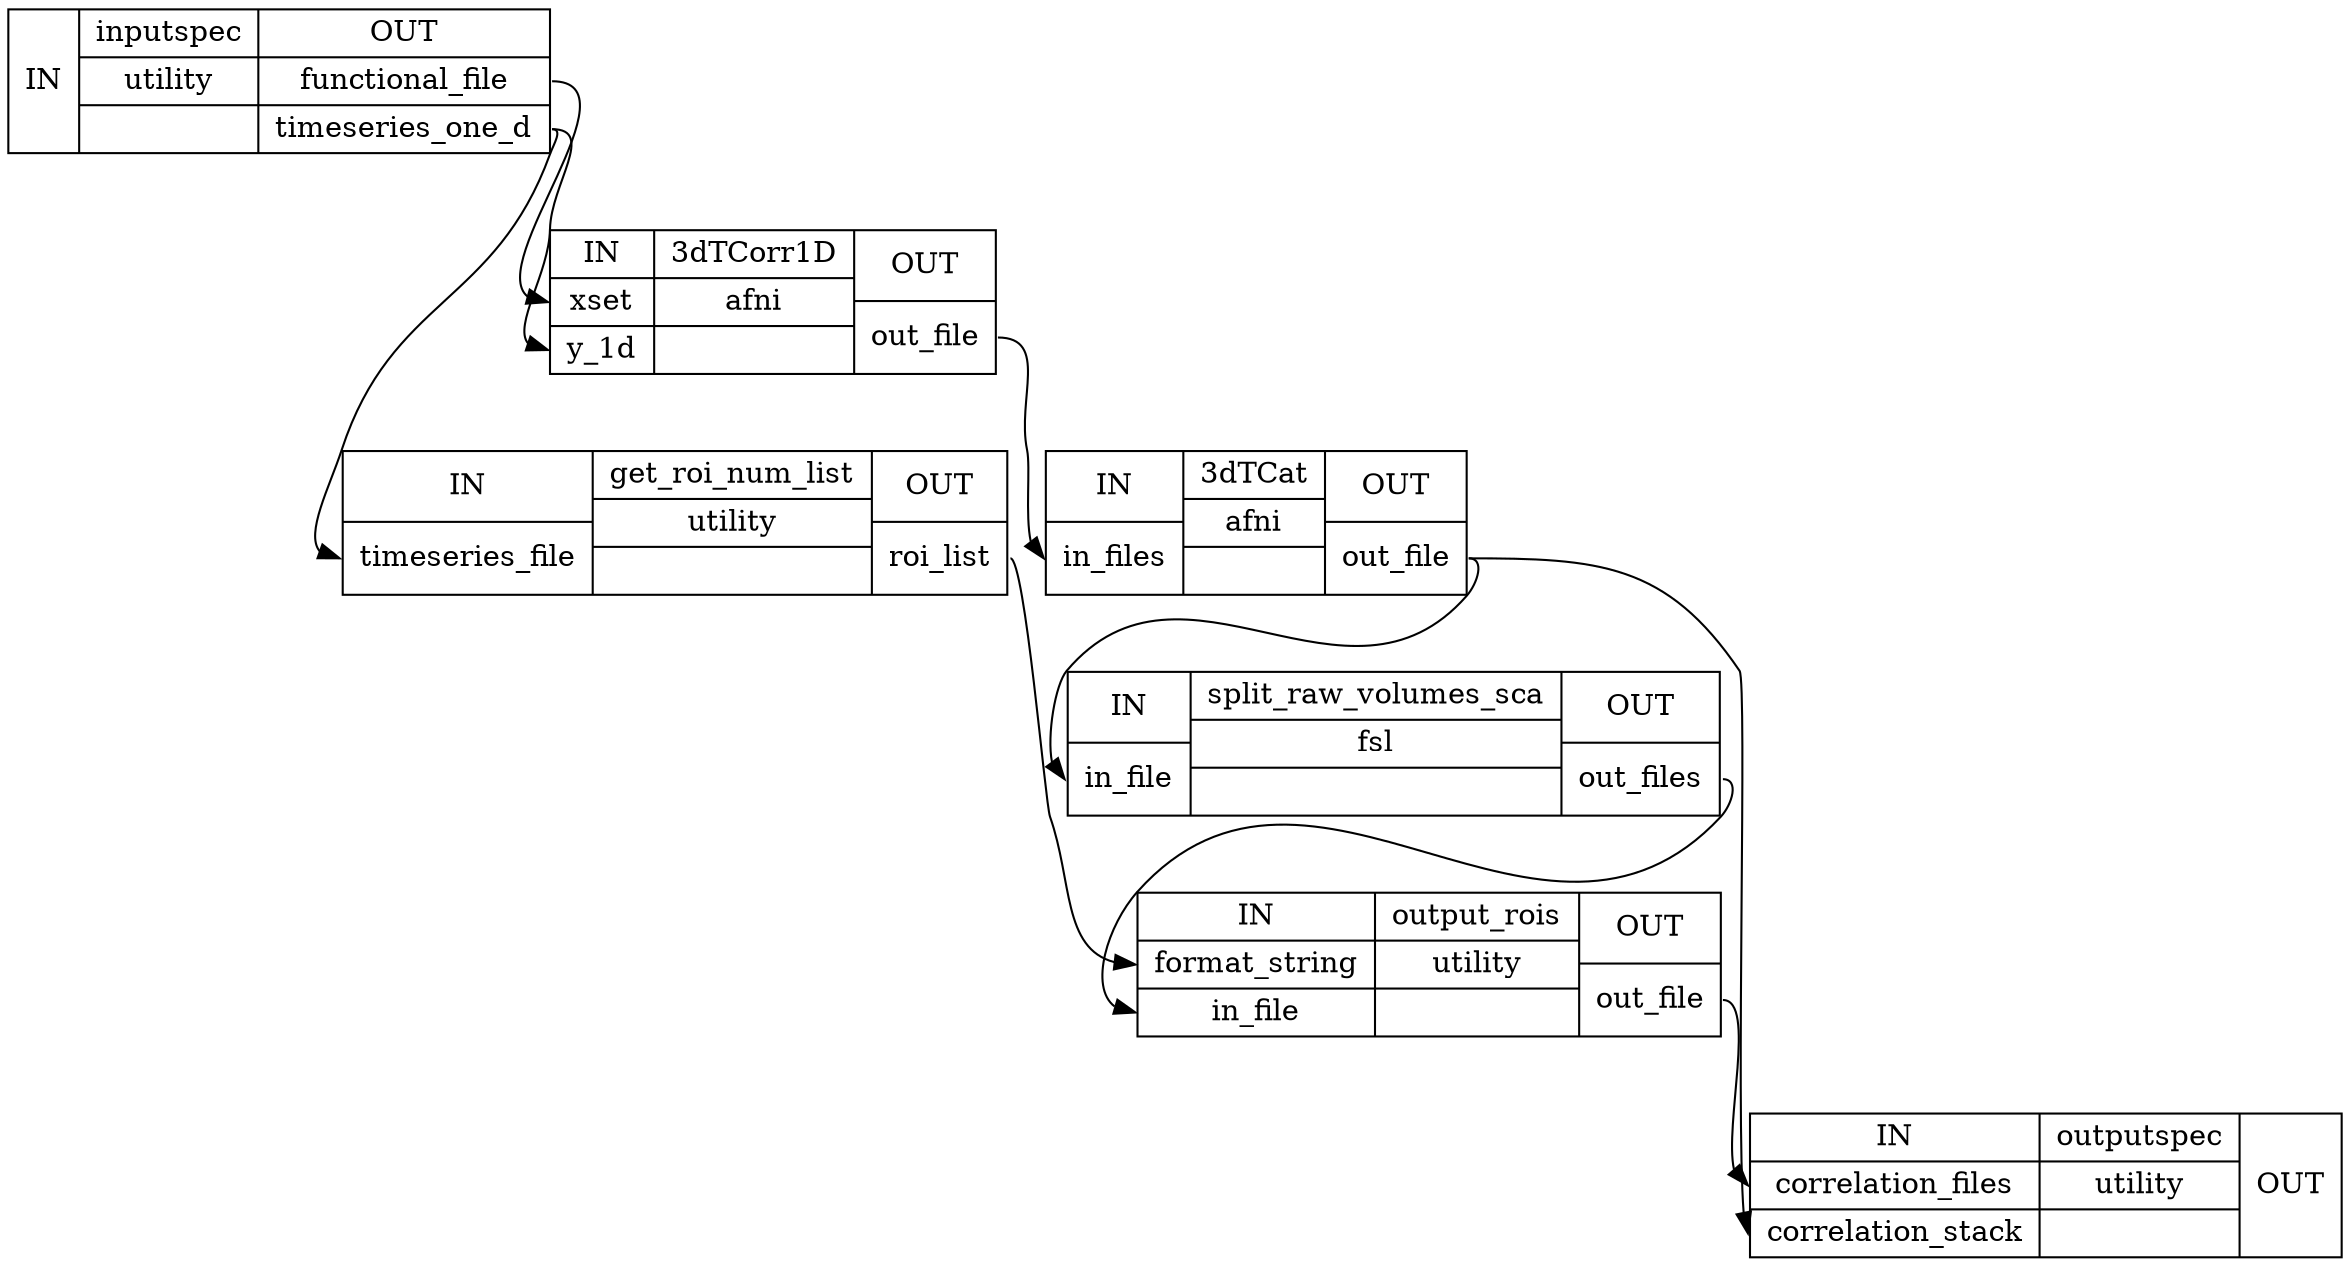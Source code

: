digraph structs {
node [shape=record];
scainputspec [label="{IN}|{ inputspec | utility |  }|{OUT|<outfunctionalfile> functional_file|<outtimeseriesoned> timeseries_one_d}"];
scaget_roi_num_list [label="{IN|<intimeseriesfile> timeseries_file}|{ get_roi_num_list | utility |  }|{OUT|<outroilist> roi_list}"];
sca3dTCorr1D [label="{IN|<inxset> xset|<iny1d> y_1d}|{ 3dTCorr1D | afni |  }|{OUT|<outoutfile> out_file}"];
sca3dTCat [label="{IN|<ininfiles> in_files}|{ 3dTCat | afni |  }|{OUT|<outoutfile> out_file}"];
scasplit_raw_volumes_sca [label="{IN|<ininfile> in_file}|{ split_raw_volumes_sca | fsl |  }|{OUT|<outoutfiles> out_files}"];
scaoutput_rois [label="{IN|<informatstring> format_string|<ininfile> in_file}|{ output_rois | utility |  }|{OUT|<outoutfile> out_file}"];
scaoutputspec [label="{IN|<incorrelationfiles> correlation_files|<incorrelationstack> correlation_stack}|{ outputspec | utility |  }|{OUT}"];
sca3dTCat:outoutfile:e -> scaoutputspec:incorrelationstack:w;
sca3dTCat:outoutfile:e -> scasplit_raw_volumes_sca:ininfile:w;
sca3dTCorr1D:outoutfile:e -> sca3dTCat:ininfiles:w;
scaget_roi_num_list:outroilist:e -> scaoutput_rois:informatstring:w;
scainputspec:outfunctionalfile:e -> sca3dTCorr1D:inxset:w;
scainputspec:outtimeseriesoned:e -> sca3dTCorr1D:iny1d:w;
scainputspec:outtimeseriesoned:e -> scaget_roi_num_list:intimeseriesfile:w;
scaoutput_rois:outoutfile:e -> scaoutputspec:incorrelationfiles:w;
scasplit_raw_volumes_sca:outoutfiles:e -> scaoutput_rois:ininfile:w;
}